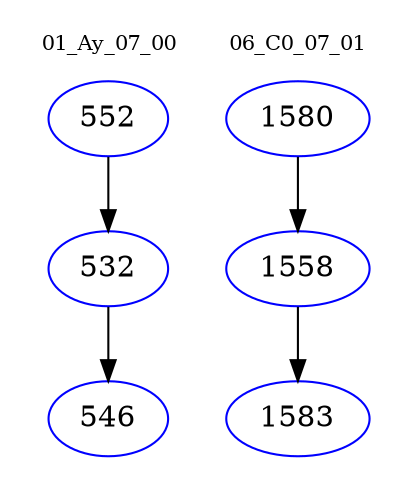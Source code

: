digraph{
subgraph cluster_0 {
color = white
label = "01_Ay_07_00";
fontsize=10;
T0_552 [label="552", color="blue"]
T0_552 -> T0_532 [color="black"]
T0_532 [label="532", color="blue"]
T0_532 -> T0_546 [color="black"]
T0_546 [label="546", color="blue"]
}
subgraph cluster_1 {
color = white
label = "06_C0_07_01";
fontsize=10;
T1_1580 [label="1580", color="blue"]
T1_1580 -> T1_1558 [color="black"]
T1_1558 [label="1558", color="blue"]
T1_1558 -> T1_1583 [color="black"]
T1_1583 [label="1583", color="blue"]
}
}
